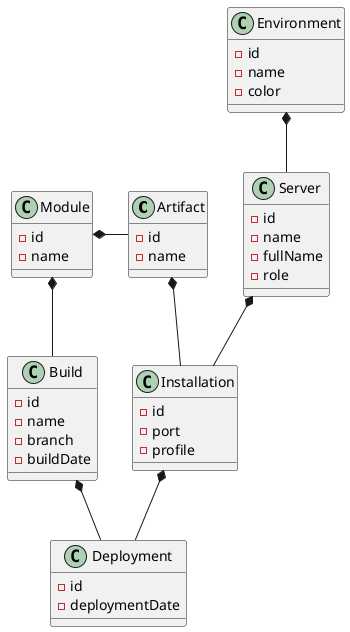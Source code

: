@startuml

class Artifact {
    - id
    - name
}

class Build {
    - id
    - name
    - branch
    - buildDate
}

class Deployment {
    - id
    - deploymentDate
}

class Environment {
    - id
    - name
    - color
}

class Installation {
    - id
    - port
    - profile
}

class Module {
    - id
    - name
}

class Server {
    - id
    - name
    - fullName
    - role
}

Environment *-- Server
Module *-- Build
Module *-right- Artifact
Artifact *-- Installation
Server *-- Installation
Build *-- Deployment
Installation *-- Deployment

@enduml